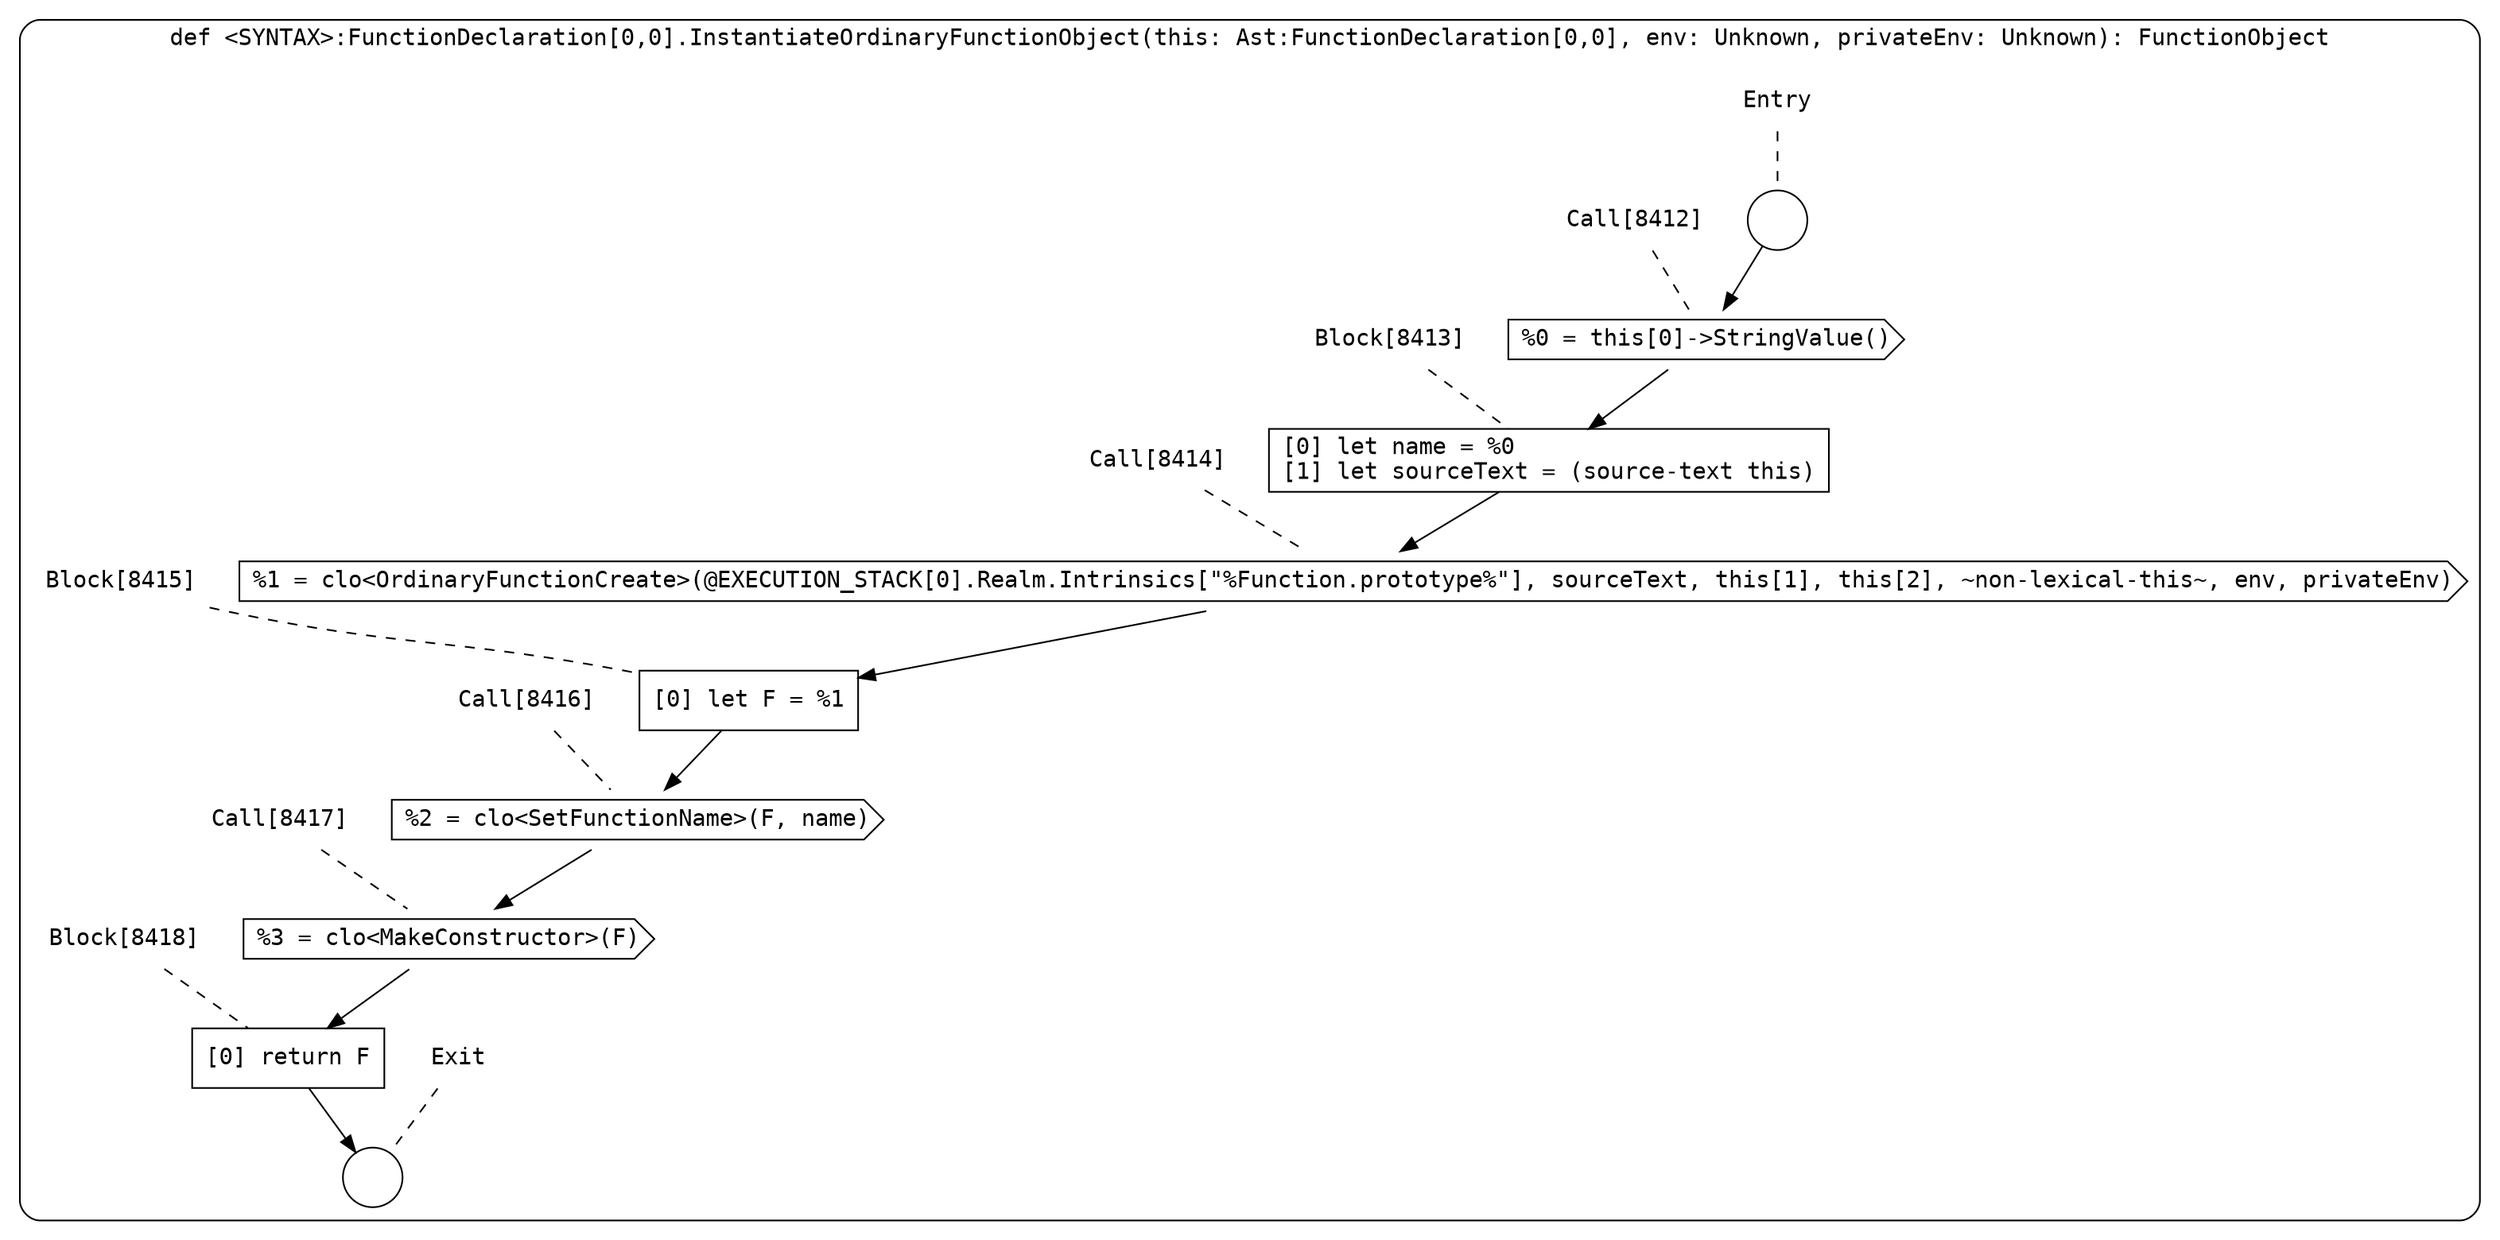 digraph {
  graph [fontname = "Consolas"]
  node [fontname = "Consolas"]
  edge [fontname = "Consolas"]
  subgraph cluster1566 {
    label = "def <SYNTAX>:FunctionDeclaration[0,0].InstantiateOrdinaryFunctionObject(this: Ast:FunctionDeclaration[0,0], env: Unknown, privateEnv: Unknown): FunctionObject"
    style = rounded
    cluster1566_entry_name [shape=none, label=<<font color="black">Entry</font>>]
    cluster1566_entry_name -> cluster1566_entry [arrowhead=none, color="black", style=dashed]
    cluster1566_entry [shape=circle label=" " color="black" fillcolor="white" style=filled]
    cluster1566_entry -> node8412 [color="black"]
    cluster1566_exit_name [shape=none, label=<<font color="black">Exit</font>>]
    cluster1566_exit_name -> cluster1566_exit [arrowhead=none, color="black", style=dashed]
    cluster1566_exit [shape=circle label=" " color="black" fillcolor="white" style=filled]
    node8412_name [shape=none, label=<<font color="black">Call[8412]</font>>]
    node8412_name -> node8412 [arrowhead=none, color="black", style=dashed]
    node8412 [shape=cds, label=<<font color="black">%0 = this[0]-&gt;StringValue()</font>> color="black" fillcolor="white", style=filled]
    node8412 -> node8413 [color="black"]
    node8413_name [shape=none, label=<<font color="black">Block[8413]</font>>]
    node8413_name -> node8413 [arrowhead=none, color="black", style=dashed]
    node8413 [shape=box, label=<<font color="black">[0] let name = %0<BR ALIGN="LEFT"/>[1] let sourceText = (source-text this)<BR ALIGN="LEFT"/></font>> color="black" fillcolor="white", style=filled]
    node8413 -> node8414 [color="black"]
    node8414_name [shape=none, label=<<font color="black">Call[8414]</font>>]
    node8414_name -> node8414 [arrowhead=none, color="black", style=dashed]
    node8414 [shape=cds, label=<<font color="black">%1 = clo&lt;OrdinaryFunctionCreate&gt;(@EXECUTION_STACK[0].Realm.Intrinsics[&quot;%Function.prototype%&quot;], sourceText, this[1], this[2], ~non-lexical-this~, env, privateEnv)</font>> color="black" fillcolor="white", style=filled]
    node8414 -> node8415 [color="black"]
    node8415_name [shape=none, label=<<font color="black">Block[8415]</font>>]
    node8415_name -> node8415 [arrowhead=none, color="black", style=dashed]
    node8415 [shape=box, label=<<font color="black">[0] let F = %1<BR ALIGN="LEFT"/></font>> color="black" fillcolor="white", style=filled]
    node8415 -> node8416 [color="black"]
    node8416_name [shape=none, label=<<font color="black">Call[8416]</font>>]
    node8416_name -> node8416 [arrowhead=none, color="black", style=dashed]
    node8416 [shape=cds, label=<<font color="black">%2 = clo&lt;SetFunctionName&gt;(F, name)</font>> color="black" fillcolor="white", style=filled]
    node8416 -> node8417 [color="black"]
    node8417_name [shape=none, label=<<font color="black">Call[8417]</font>>]
    node8417_name -> node8417 [arrowhead=none, color="black", style=dashed]
    node8417 [shape=cds, label=<<font color="black">%3 = clo&lt;MakeConstructor&gt;(F)</font>> color="black" fillcolor="white", style=filled]
    node8417 -> node8418 [color="black"]
    node8418_name [shape=none, label=<<font color="black">Block[8418]</font>>]
    node8418_name -> node8418 [arrowhead=none, color="black", style=dashed]
    node8418 [shape=box, label=<<font color="black">[0] return F<BR ALIGN="LEFT"/></font>> color="black" fillcolor="white", style=filled]
    node8418 -> cluster1566_exit [color="black"]
  }
}